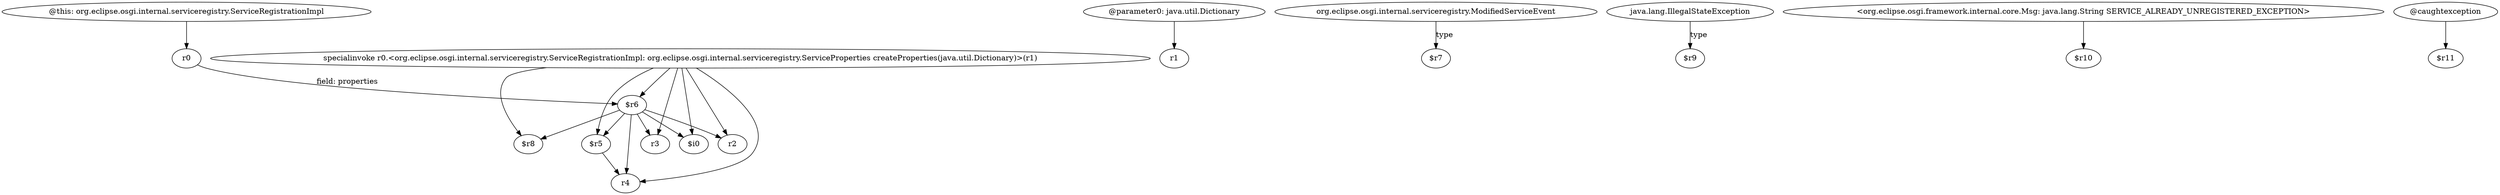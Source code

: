 digraph g {
0[label="specialinvoke r0.<org.eclipse.osgi.internal.serviceregistry.ServiceRegistrationImpl: org.eclipse.osgi.internal.serviceregistry.ServiceProperties createProperties(java.util.Dictionary)>(r1)"]
1[label="$r6"]
0->1[label=""]
2[label="r4"]
0->2[label=""]
1->2[label=""]
3[label="@parameter0: java.util.Dictionary"]
4[label="r1"]
3->4[label=""]
5[label="$r8"]
1->5[label=""]
0->5[label=""]
6[label="$r5"]
6->2[label=""]
7[label="$i0"]
1->7[label=""]
0->7[label=""]
0->6[label=""]
8[label="org.eclipse.osgi.internal.serviceregistry.ModifiedServiceEvent"]
9[label="$r7"]
8->9[label="type"]
10[label="r2"]
0->10[label=""]
1->10[label=""]
11[label="java.lang.IllegalStateException"]
12[label="$r9"]
11->12[label="type"]
13[label="<org.eclipse.osgi.framework.internal.core.Msg: java.lang.String SERVICE_ALREADY_UNREGISTERED_EXCEPTION>"]
14[label="$r10"]
13->14[label=""]
1->6[label=""]
15[label="@caughtexception"]
16[label="$r11"]
15->16[label=""]
17[label="r3"]
0->17[label=""]
1->17[label=""]
18[label="@this: org.eclipse.osgi.internal.serviceregistry.ServiceRegistrationImpl"]
19[label="r0"]
18->19[label=""]
19->1[label="field: properties"]
}